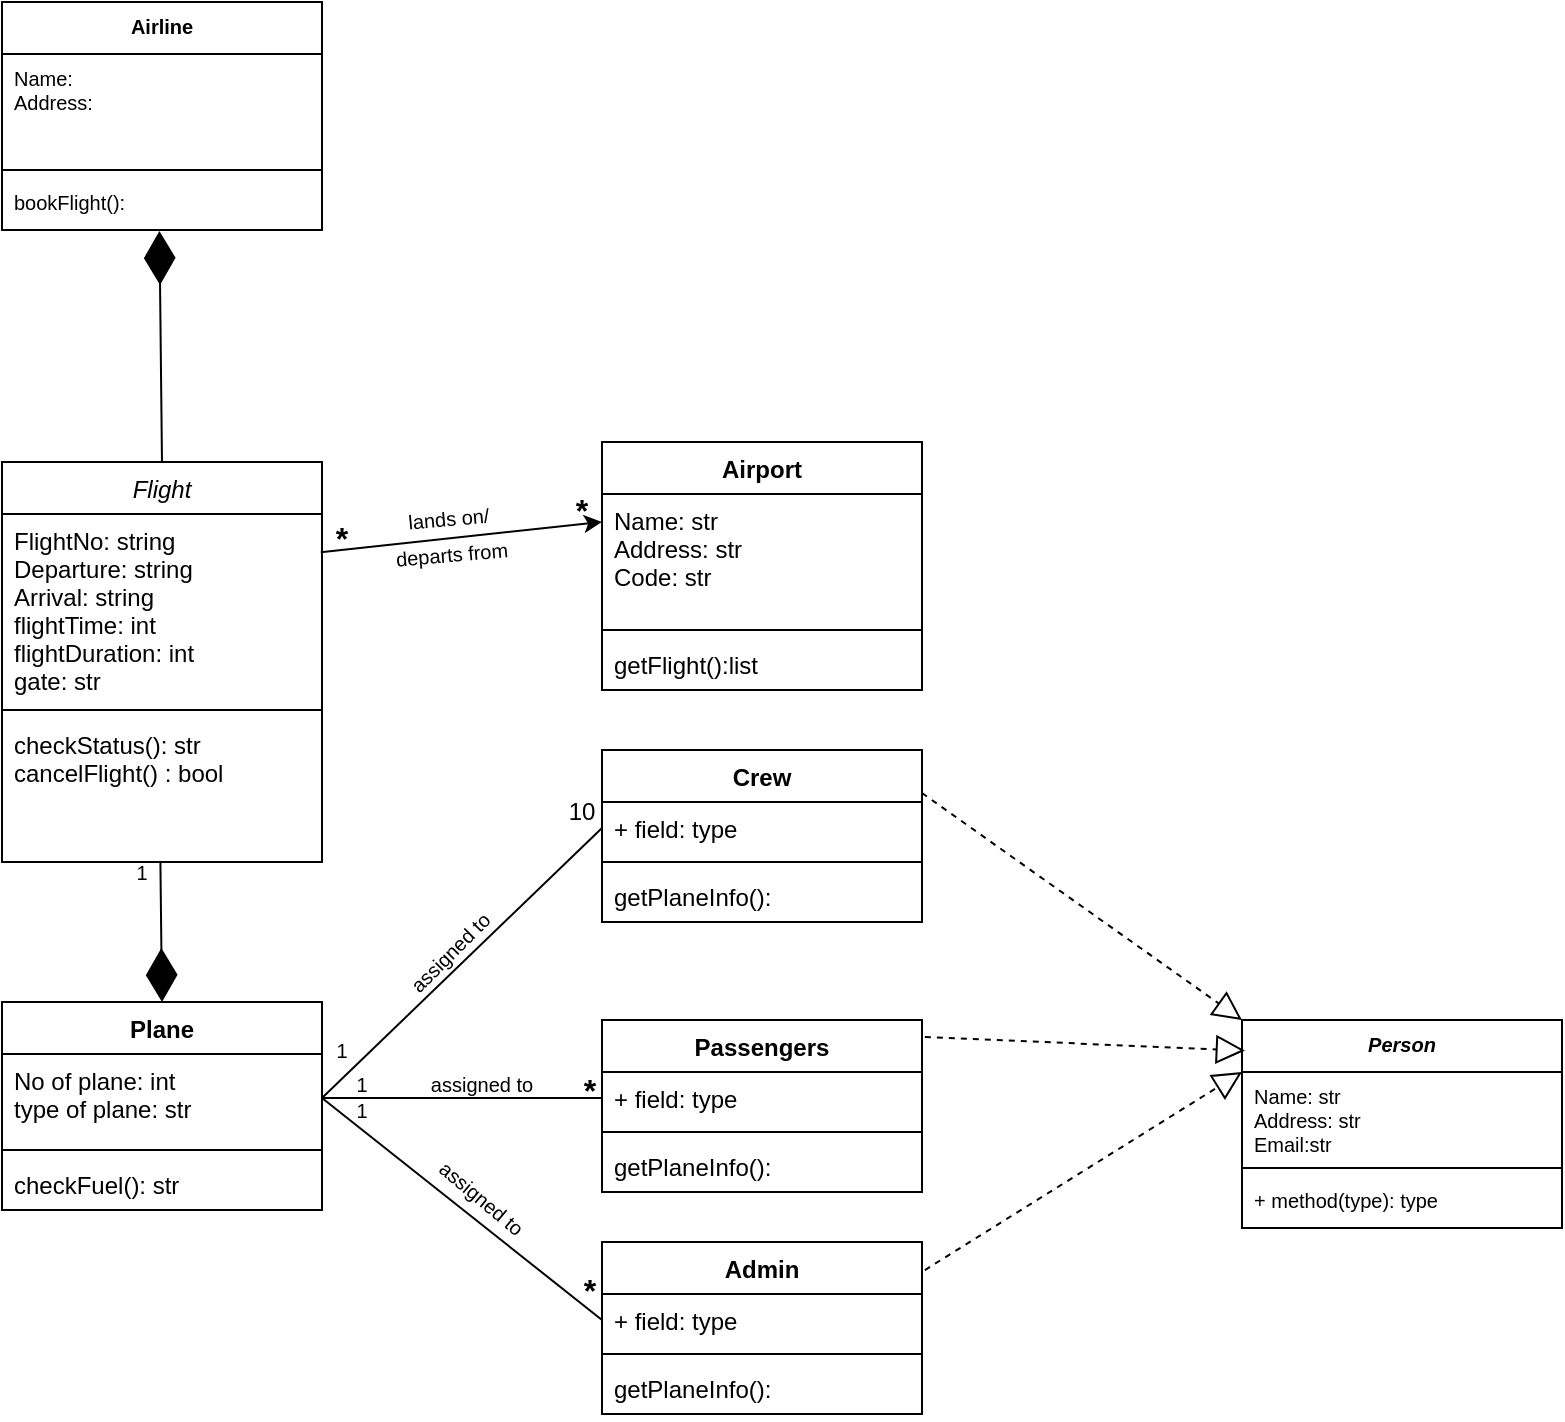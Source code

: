 <mxfile version="20.3.0" type="device"><diagram id="C5RBs43oDa-KdzZeNtuy" name="Page-1"><mxGraphModel dx="918" dy="721" grid="1" gridSize="10" guides="1" tooltips="1" connect="1" arrows="1" fold="1" page="1" pageScale="1" pageWidth="827" pageHeight="1169" math="0" shadow="0"><root><mxCell id="WIyWlLk6GJQsqaUBKTNV-0"/><mxCell id="WIyWlLk6GJQsqaUBKTNV-1" parent="WIyWlLk6GJQsqaUBKTNV-0"/><mxCell id="zkfFHV4jXpPFQw0GAbJ--0" value="Flight" style="swimlane;fontStyle=2;align=center;verticalAlign=top;childLayout=stackLayout;horizontal=1;startSize=26;horizontalStack=0;resizeParent=1;resizeLast=0;collapsible=1;marginBottom=0;rounded=0;shadow=0;strokeWidth=1;" parent="WIyWlLk6GJQsqaUBKTNV-1" vertex="1"><mxGeometry x="10" y="390" width="160" height="200" as="geometry"><mxRectangle x="230" y="140" width="160" height="26" as="alternateBounds"/></mxGeometry></mxCell><mxCell id="zkfFHV4jXpPFQw0GAbJ--1" value="FlightNo: string&#10;Departure: string&#10;Arrival: string&#10;flightTime: int&#10;flightDuration: int&#10;gate: str" style="text;align=left;verticalAlign=top;spacingLeft=4;spacingRight=4;overflow=hidden;rotatable=0;points=[[0,0.5],[1,0.5]];portConstraint=eastwest;" parent="zkfFHV4jXpPFQw0GAbJ--0" vertex="1"><mxGeometry y="26" width="160" height="94" as="geometry"/></mxCell><mxCell id="zkfFHV4jXpPFQw0GAbJ--4" value="" style="line;html=1;strokeWidth=1;align=left;verticalAlign=middle;spacingTop=-1;spacingLeft=3;spacingRight=3;rotatable=0;labelPosition=right;points=[];portConstraint=eastwest;" parent="zkfFHV4jXpPFQw0GAbJ--0" vertex="1"><mxGeometry y="120" width="160" height="8" as="geometry"/></mxCell><mxCell id="zkfFHV4jXpPFQw0GAbJ--5" value="checkStatus(): str&#10;cancelFlight() : bool" style="text;align=left;verticalAlign=top;spacingLeft=4;spacingRight=4;overflow=hidden;rotatable=0;points=[[0,0.5],[1,0.5]];portConstraint=eastwest;" parent="zkfFHV4jXpPFQw0GAbJ--0" vertex="1"><mxGeometry y="128" width="160" height="72" as="geometry"/></mxCell><mxCell id="4zvNiLO8zwgeHdCFF5Tw-5" value="Plane" style="swimlane;fontStyle=1;align=center;verticalAlign=top;childLayout=stackLayout;horizontal=1;startSize=26;horizontalStack=0;resizeParent=1;resizeParentMax=0;resizeLast=0;collapsible=1;marginBottom=0;" vertex="1" parent="WIyWlLk6GJQsqaUBKTNV-1"><mxGeometry x="10" y="660" width="160" height="104" as="geometry"/></mxCell><mxCell id="4zvNiLO8zwgeHdCFF5Tw-6" value="No of plane: int&#10;type of plane: str" style="text;strokeColor=none;fillColor=none;align=left;verticalAlign=top;spacingLeft=4;spacingRight=4;overflow=hidden;rotatable=0;points=[[0,0.5],[1,0.5]];portConstraint=eastwest;" vertex="1" parent="4zvNiLO8zwgeHdCFF5Tw-5"><mxGeometry y="26" width="160" height="44" as="geometry"/></mxCell><mxCell id="4zvNiLO8zwgeHdCFF5Tw-7" value="" style="line;strokeWidth=1;fillColor=none;align=left;verticalAlign=middle;spacingTop=-1;spacingLeft=3;spacingRight=3;rotatable=0;labelPosition=right;points=[];portConstraint=eastwest;strokeColor=inherit;" vertex="1" parent="4zvNiLO8zwgeHdCFF5Tw-5"><mxGeometry y="70" width="160" height="8" as="geometry"/></mxCell><mxCell id="4zvNiLO8zwgeHdCFF5Tw-8" value="checkFuel(): str" style="text;strokeColor=none;fillColor=none;align=left;verticalAlign=top;spacingLeft=4;spacingRight=4;overflow=hidden;rotatable=0;points=[[0,0.5],[1,0.5]];portConstraint=eastwest;" vertex="1" parent="4zvNiLO8zwgeHdCFF5Tw-5"><mxGeometry y="78" width="160" height="26" as="geometry"/></mxCell><mxCell id="4zvNiLO8zwgeHdCFF5Tw-9" value="Crew" style="swimlane;fontStyle=1;align=center;verticalAlign=top;childLayout=stackLayout;horizontal=1;startSize=26;horizontalStack=0;resizeParent=1;resizeParentMax=0;resizeLast=0;collapsible=1;marginBottom=0;" vertex="1" parent="WIyWlLk6GJQsqaUBKTNV-1"><mxGeometry x="310" y="534" width="160" height="86" as="geometry"/></mxCell><mxCell id="4zvNiLO8zwgeHdCFF5Tw-10" value="+ field: type" style="text;strokeColor=none;fillColor=none;align=left;verticalAlign=top;spacingLeft=4;spacingRight=4;overflow=hidden;rotatable=0;points=[[0,0.5],[1,0.5]];portConstraint=eastwest;" vertex="1" parent="4zvNiLO8zwgeHdCFF5Tw-9"><mxGeometry y="26" width="160" height="26" as="geometry"/></mxCell><mxCell id="4zvNiLO8zwgeHdCFF5Tw-11" value="" style="line;strokeWidth=1;fillColor=none;align=left;verticalAlign=middle;spacingTop=-1;spacingLeft=3;spacingRight=3;rotatable=0;labelPosition=right;points=[];portConstraint=eastwest;strokeColor=inherit;" vertex="1" parent="4zvNiLO8zwgeHdCFF5Tw-9"><mxGeometry y="52" width="160" height="8" as="geometry"/></mxCell><mxCell id="4zvNiLO8zwgeHdCFF5Tw-12" value="getPlaneInfo():" style="text;strokeColor=none;fillColor=none;align=left;verticalAlign=top;spacingLeft=4;spacingRight=4;overflow=hidden;rotatable=0;points=[[0,0.5],[1,0.5]];portConstraint=eastwest;" vertex="1" parent="4zvNiLO8zwgeHdCFF5Tw-9"><mxGeometry y="60" width="160" height="26" as="geometry"/></mxCell><mxCell id="4zvNiLO8zwgeHdCFF5Tw-13" value="Passengers" style="swimlane;fontStyle=1;align=center;verticalAlign=top;childLayout=stackLayout;horizontal=1;startSize=26;horizontalStack=0;resizeParent=1;resizeParentMax=0;resizeLast=0;collapsible=1;marginBottom=0;" vertex="1" parent="WIyWlLk6GJQsqaUBKTNV-1"><mxGeometry x="310" y="669" width="160" height="86" as="geometry"/></mxCell><mxCell id="4zvNiLO8zwgeHdCFF5Tw-14" value="+ field: type" style="text;strokeColor=none;fillColor=none;align=left;verticalAlign=top;spacingLeft=4;spacingRight=4;overflow=hidden;rotatable=0;points=[[0,0.5],[1,0.5]];portConstraint=eastwest;" vertex="1" parent="4zvNiLO8zwgeHdCFF5Tw-13"><mxGeometry y="26" width="160" height="26" as="geometry"/></mxCell><mxCell id="4zvNiLO8zwgeHdCFF5Tw-15" value="" style="line;strokeWidth=1;fillColor=none;align=left;verticalAlign=middle;spacingTop=-1;spacingLeft=3;spacingRight=3;rotatable=0;labelPosition=right;points=[];portConstraint=eastwest;strokeColor=inherit;" vertex="1" parent="4zvNiLO8zwgeHdCFF5Tw-13"><mxGeometry y="52" width="160" height="8" as="geometry"/></mxCell><mxCell id="4zvNiLO8zwgeHdCFF5Tw-16" value="getPlaneInfo():" style="text;strokeColor=none;fillColor=none;align=left;verticalAlign=top;spacingLeft=4;spacingRight=4;overflow=hidden;rotatable=0;points=[[0,0.5],[1,0.5]];portConstraint=eastwest;" vertex="1" parent="4zvNiLO8zwgeHdCFF5Tw-13"><mxGeometry y="60" width="160" height="26" as="geometry"/></mxCell><mxCell id="4zvNiLO8zwgeHdCFF5Tw-17" value="Admin" style="swimlane;fontStyle=1;align=center;verticalAlign=top;childLayout=stackLayout;horizontal=1;startSize=26;horizontalStack=0;resizeParent=1;resizeParentMax=0;resizeLast=0;collapsible=1;marginBottom=0;" vertex="1" parent="WIyWlLk6GJQsqaUBKTNV-1"><mxGeometry x="310" y="780" width="160" height="86" as="geometry"/></mxCell><mxCell id="4zvNiLO8zwgeHdCFF5Tw-18" value="+ field: type" style="text;strokeColor=none;fillColor=none;align=left;verticalAlign=top;spacingLeft=4;spacingRight=4;overflow=hidden;rotatable=0;points=[[0,0.5],[1,0.5]];portConstraint=eastwest;" vertex="1" parent="4zvNiLO8zwgeHdCFF5Tw-17"><mxGeometry y="26" width="160" height="26" as="geometry"/></mxCell><mxCell id="4zvNiLO8zwgeHdCFF5Tw-19" value="" style="line;strokeWidth=1;fillColor=none;align=left;verticalAlign=middle;spacingTop=-1;spacingLeft=3;spacingRight=3;rotatable=0;labelPosition=right;points=[];portConstraint=eastwest;strokeColor=inherit;" vertex="1" parent="4zvNiLO8zwgeHdCFF5Tw-17"><mxGeometry y="52" width="160" height="8" as="geometry"/></mxCell><mxCell id="4zvNiLO8zwgeHdCFF5Tw-20" value="getPlaneInfo():" style="text;strokeColor=none;fillColor=none;align=left;verticalAlign=top;spacingLeft=4;spacingRight=4;overflow=hidden;rotatable=0;points=[[0,0.5],[1,0.5]];portConstraint=eastwest;" vertex="1" parent="4zvNiLO8zwgeHdCFF5Tw-17"><mxGeometry y="60" width="160" height="26" as="geometry"/></mxCell><mxCell id="4zvNiLO8zwgeHdCFF5Tw-21" value="" style="endArrow=none;html=1;rounded=0;entryX=0;entryY=0.5;entryDx=0;entryDy=0;exitX=1;exitY=0.5;exitDx=0;exitDy=0;" edge="1" parent="WIyWlLk6GJQsqaUBKTNV-1" source="4zvNiLO8zwgeHdCFF5Tw-6" target="4zvNiLO8zwgeHdCFF5Tw-10"><mxGeometry width="50" height="50" relative="1" as="geometry"><mxPoint x="180" y="770" as="sourcePoint"/><mxPoint x="230" y="720" as="targetPoint"/></mxGeometry></mxCell><mxCell id="4zvNiLO8zwgeHdCFF5Tw-22" value="" style="endArrow=none;html=1;rounded=0;entryX=0;entryY=0.5;entryDx=0;entryDy=0;exitX=1;exitY=0.5;exitDx=0;exitDy=0;" edge="1" parent="WIyWlLk6GJQsqaUBKTNV-1" source="4zvNiLO8zwgeHdCFF5Tw-6" target="4zvNiLO8zwgeHdCFF5Tw-14"><mxGeometry width="50" height="50" relative="1" as="geometry"><mxPoint x="180" y="770" as="sourcePoint"/><mxPoint x="230" y="720" as="targetPoint"/></mxGeometry></mxCell><mxCell id="4zvNiLO8zwgeHdCFF5Tw-23" value="" style="endArrow=none;html=1;rounded=0;entryX=0;entryY=0.5;entryDx=0;entryDy=0;exitX=1;exitY=0.5;exitDx=0;exitDy=0;" edge="1" parent="WIyWlLk6GJQsqaUBKTNV-1" source="4zvNiLO8zwgeHdCFF5Tw-6" target="4zvNiLO8zwgeHdCFF5Tw-18"><mxGeometry width="50" height="50" relative="1" as="geometry"><mxPoint x="180" y="770" as="sourcePoint"/><mxPoint x="230" y="720" as="targetPoint"/></mxGeometry></mxCell><mxCell id="4zvNiLO8zwgeHdCFF5Tw-27" value="10" style="text;html=1;strokeColor=none;fillColor=none;align=center;verticalAlign=middle;whiteSpace=wrap;rounded=0;" vertex="1" parent="WIyWlLk6GJQsqaUBKTNV-1"><mxGeometry x="270" y="550" width="60" height="30" as="geometry"/></mxCell><mxCell id="4zvNiLO8zwgeHdCFF5Tw-29" value="Airport" style="swimlane;fontStyle=1;align=center;verticalAlign=top;childLayout=stackLayout;horizontal=1;startSize=26;horizontalStack=0;resizeParent=1;resizeParentMax=0;resizeLast=0;collapsible=1;marginBottom=0;" vertex="1" parent="WIyWlLk6GJQsqaUBKTNV-1"><mxGeometry x="310" y="380" width="160" height="124" as="geometry"/></mxCell><mxCell id="4zvNiLO8zwgeHdCFF5Tw-30" value="Name: str&#10;Address: str&#10;Code: str" style="text;strokeColor=none;fillColor=none;align=left;verticalAlign=top;spacingLeft=4;spacingRight=4;overflow=hidden;rotatable=0;points=[[0,0.5],[1,0.5]];portConstraint=eastwest;" vertex="1" parent="4zvNiLO8zwgeHdCFF5Tw-29"><mxGeometry y="26" width="160" height="64" as="geometry"/></mxCell><mxCell id="4zvNiLO8zwgeHdCFF5Tw-31" value="" style="line;strokeWidth=1;fillColor=none;align=left;verticalAlign=middle;spacingTop=-1;spacingLeft=3;spacingRight=3;rotatable=0;labelPosition=right;points=[];portConstraint=eastwest;strokeColor=inherit;" vertex="1" parent="4zvNiLO8zwgeHdCFF5Tw-29"><mxGeometry y="90" width="160" height="8" as="geometry"/></mxCell><mxCell id="4zvNiLO8zwgeHdCFF5Tw-32" value="getFlight():list" style="text;strokeColor=none;fillColor=none;align=left;verticalAlign=top;spacingLeft=4;spacingRight=4;overflow=hidden;rotatable=0;points=[[0,0.5],[1,0.5]];portConstraint=eastwest;" vertex="1" parent="4zvNiLO8zwgeHdCFF5Tw-29"><mxGeometry y="98" width="160" height="26" as="geometry"/></mxCell><mxCell id="4zvNiLO8zwgeHdCFF5Tw-33" value="" style="endArrow=classic;html=1;rounded=0;entryX=0.625;entryY=0.769;entryDx=0;entryDy=0;exitX=0.996;exitY=0.203;exitDx=0;exitDy=0;exitPerimeter=0;entryPerimeter=0;" edge="1" parent="WIyWlLk6GJQsqaUBKTNV-1" source="zkfFHV4jXpPFQw0GAbJ--1" target="4zvNiLO8zwgeHdCFF5Tw-35"><mxGeometry width="50" height="50" relative="1" as="geometry"><mxPoint x="180" y="660" as="sourcePoint"/><mxPoint x="230" y="610" as="targetPoint"/></mxGeometry></mxCell><mxCell id="4zvNiLO8zwgeHdCFF5Tw-34" value="*" style="text;align=center;fontStyle=1;verticalAlign=middle;spacingLeft=3;spacingRight=3;strokeColor=none;rotatable=0;points=[[0,0.5],[1,0.5]];portConstraint=eastwest;fontSize=16;" vertex="1" parent="WIyWlLk6GJQsqaUBKTNV-1"><mxGeometry x="140" y="414" width="80" height="26" as="geometry"/></mxCell><mxCell id="4zvNiLO8zwgeHdCFF5Tw-35" value="*" style="text;align=center;fontStyle=1;verticalAlign=middle;spacingLeft=3;spacingRight=3;strokeColor=none;rotatable=0;points=[[0,0.5],[1,0.5]];portConstraint=eastwest;fontSize=16;" vertex="1" parent="WIyWlLk6GJQsqaUBKTNV-1"><mxGeometry x="260" y="400" width="80" height="26" as="geometry"/></mxCell><mxCell id="4zvNiLO8zwgeHdCFF5Tw-37" value="&lt;font style=&quot;font-size: 10px;&quot;&gt;lands on/&lt;br&gt;departs from&lt;br&gt;&lt;/font&gt;" style="text;html=1;strokeColor=none;fillColor=none;align=center;verticalAlign=middle;whiteSpace=wrap;rounded=0;fontSize=15;rotation=-5;" vertex="1" parent="WIyWlLk6GJQsqaUBKTNV-1"><mxGeometry x="204" y="410" width="60" height="30" as="geometry"/></mxCell><mxCell id="4zvNiLO8zwgeHdCFF5Tw-39" value="assigned to" style="text;html=1;strokeColor=none;fillColor=none;align=center;verticalAlign=middle;whiteSpace=wrap;rounded=0;fontSize=10;rotation=-45;" vertex="1" parent="WIyWlLk6GJQsqaUBKTNV-1"><mxGeometry x="204" y="620" width="60" height="30" as="geometry"/></mxCell><mxCell id="4zvNiLO8zwgeHdCFF5Tw-40" value="*" style="text;align=center;fontStyle=1;verticalAlign=middle;spacingLeft=3;spacingRight=3;strokeColor=none;rotatable=0;points=[[0,0.5],[1,0.5]];portConstraint=eastwest;fontSize=16;" vertex="1" parent="WIyWlLk6GJQsqaUBKTNV-1"><mxGeometry x="264" y="690" width="80" height="26" as="geometry"/></mxCell><mxCell id="4zvNiLO8zwgeHdCFF5Tw-44" value="*" style="text;align=center;fontStyle=1;verticalAlign=middle;spacingLeft=3;spacingRight=3;strokeColor=none;rotatable=0;points=[[0,0.5],[1,0.5]];portConstraint=eastwest;fontSize=16;" vertex="1" parent="WIyWlLk6GJQsqaUBKTNV-1"><mxGeometry x="264" y="790" width="80" height="26" as="geometry"/></mxCell><mxCell id="4zvNiLO8zwgeHdCFF5Tw-45" value="assigned to" style="text;html=1;strokeColor=none;fillColor=none;align=center;verticalAlign=middle;whiteSpace=wrap;rounded=0;fontSize=10;rotation=0;" vertex="1" parent="WIyWlLk6GJQsqaUBKTNV-1"><mxGeometry x="220" y="686" width="60" height="30" as="geometry"/></mxCell><mxCell id="4zvNiLO8zwgeHdCFF5Tw-46" value="assigned to" style="text;html=1;strokeColor=none;fillColor=none;align=center;verticalAlign=middle;whiteSpace=wrap;rounded=0;fontSize=10;rotation=40;" vertex="1" parent="WIyWlLk6GJQsqaUBKTNV-1"><mxGeometry x="220" y="743" width="60" height="30" as="geometry"/></mxCell><mxCell id="4zvNiLO8zwgeHdCFF5Tw-47" value="Person" style="swimlane;fontStyle=3;align=center;verticalAlign=top;childLayout=stackLayout;horizontal=1;startSize=26;horizontalStack=0;resizeParent=1;resizeParentMax=0;resizeLast=0;collapsible=1;marginBottom=0;fontSize=10;" vertex="1" parent="WIyWlLk6GJQsqaUBKTNV-1"><mxGeometry x="630" y="669" width="160" height="104" as="geometry"/></mxCell><mxCell id="4zvNiLO8zwgeHdCFF5Tw-48" value="Name: str&#10;Address: str&#10;Email:str" style="text;strokeColor=none;fillColor=none;align=left;verticalAlign=top;spacingLeft=4;spacingRight=4;overflow=hidden;rotatable=0;points=[[0,0.5],[1,0.5]];portConstraint=eastwest;fontSize=10;" vertex="1" parent="4zvNiLO8zwgeHdCFF5Tw-47"><mxGeometry y="26" width="160" height="44" as="geometry"/></mxCell><mxCell id="4zvNiLO8zwgeHdCFF5Tw-49" value="" style="line;strokeWidth=1;fillColor=none;align=left;verticalAlign=middle;spacingTop=-1;spacingLeft=3;spacingRight=3;rotatable=0;labelPosition=right;points=[];portConstraint=eastwest;strokeColor=inherit;fontSize=10;" vertex="1" parent="4zvNiLO8zwgeHdCFF5Tw-47"><mxGeometry y="70" width="160" height="8" as="geometry"/></mxCell><mxCell id="4zvNiLO8zwgeHdCFF5Tw-50" value="+ method(type): type" style="text;strokeColor=none;fillColor=none;align=left;verticalAlign=top;spacingLeft=4;spacingRight=4;overflow=hidden;rotatable=0;points=[[0,0.5],[1,0.5]];portConstraint=eastwest;fontSize=10;" vertex="1" parent="4zvNiLO8zwgeHdCFF5Tw-47"><mxGeometry y="78" width="160" height="26" as="geometry"/></mxCell><mxCell id="4zvNiLO8zwgeHdCFF5Tw-54" value="" style="endArrow=block;dashed=1;endFill=0;endSize=12;html=1;rounded=0;fontSize=10;entryX=0;entryY=0;entryDx=0;entryDy=0;exitX=1;exitY=0.25;exitDx=0;exitDy=0;" edge="1" parent="WIyWlLk6GJQsqaUBKTNV-1" source="4zvNiLO8zwgeHdCFF5Tw-9" target="4zvNiLO8zwgeHdCFF5Tw-47"><mxGeometry width="160" relative="1" as="geometry"><mxPoint x="360" y="620" as="sourcePoint"/><mxPoint x="520" y="620" as="targetPoint"/></mxGeometry></mxCell><mxCell id="4zvNiLO8zwgeHdCFF5Tw-55" value="" style="endArrow=block;dashed=1;endFill=0;endSize=12;html=1;rounded=0;fontSize=10;entryX=0.009;entryY=0.147;entryDx=0;entryDy=0;entryPerimeter=0;exitX=1.009;exitY=0.099;exitDx=0;exitDy=0;exitPerimeter=0;" edge="1" parent="WIyWlLk6GJQsqaUBKTNV-1" source="4zvNiLO8zwgeHdCFF5Tw-13" target="4zvNiLO8zwgeHdCFF5Tw-47"><mxGeometry width="160" relative="1" as="geometry"><mxPoint x="360" y="620" as="sourcePoint"/><mxPoint x="520" y="620" as="targetPoint"/></mxGeometry></mxCell><mxCell id="4zvNiLO8zwgeHdCFF5Tw-56" value="" style="endArrow=block;dashed=1;endFill=0;endSize=12;html=1;rounded=0;fontSize=10;entryX=0;entryY=0.25;entryDx=0;entryDy=0;exitX=1.009;exitY=0.163;exitDx=0;exitDy=0;exitPerimeter=0;" edge="1" parent="WIyWlLk6GJQsqaUBKTNV-1" source="4zvNiLO8zwgeHdCFF5Tw-17" target="4zvNiLO8zwgeHdCFF5Tw-47"><mxGeometry width="160" relative="1" as="geometry"><mxPoint x="360" y="620" as="sourcePoint"/><mxPoint x="520" y="620" as="targetPoint"/></mxGeometry></mxCell><mxCell id="4zvNiLO8zwgeHdCFF5Tw-59" value="" style="endArrow=diamondThin;endFill=1;endSize=24;html=1;rounded=0;fontSize=10;strokeWidth=1;entryX=0.5;entryY=0;entryDx=0;entryDy=0;exitX=0.495;exitY=1;exitDx=0;exitDy=0;exitPerimeter=0;" edge="1" parent="WIyWlLk6GJQsqaUBKTNV-1" source="zkfFHV4jXpPFQw0GAbJ--5" target="4zvNiLO8zwgeHdCFF5Tw-5"><mxGeometry width="160" relative="1" as="geometry"><mxPoint x="10" y="730" as="sourcePoint"/><mxPoint x="-50" y="640" as="targetPoint"/></mxGeometry></mxCell><mxCell id="4zvNiLO8zwgeHdCFF5Tw-60" value="1" style="text;html=1;strokeColor=none;fillColor=none;align=center;verticalAlign=middle;whiteSpace=wrap;rounded=0;fontSize=10;" vertex="1" parent="WIyWlLk6GJQsqaUBKTNV-1"><mxGeometry x="50" y="580" width="60" height="30" as="geometry"/></mxCell><mxCell id="4zvNiLO8zwgeHdCFF5Tw-61" value="1" style="text;html=1;strokeColor=none;fillColor=none;align=center;verticalAlign=middle;whiteSpace=wrap;rounded=0;fontSize=10;" vertex="1" parent="WIyWlLk6GJQsqaUBKTNV-1"><mxGeometry x="150" y="669" width="60" height="30" as="geometry"/></mxCell><mxCell id="4zvNiLO8zwgeHdCFF5Tw-62" value="1" style="text;html=1;strokeColor=none;fillColor=none;align=center;verticalAlign=middle;whiteSpace=wrap;rounded=0;fontSize=10;" vertex="1" parent="WIyWlLk6GJQsqaUBKTNV-1"><mxGeometry x="160" y="686" width="60" height="30" as="geometry"/></mxCell><mxCell id="4zvNiLO8zwgeHdCFF5Tw-63" value="1" style="text;html=1;strokeColor=none;fillColor=none;align=center;verticalAlign=middle;whiteSpace=wrap;rounded=0;fontSize=10;" vertex="1" parent="WIyWlLk6GJQsqaUBKTNV-1"><mxGeometry x="160" y="699" width="60" height="30" as="geometry"/></mxCell><mxCell id="4zvNiLO8zwgeHdCFF5Tw-64" value="Airline" style="swimlane;fontStyle=1;align=center;verticalAlign=top;childLayout=stackLayout;horizontal=1;startSize=26;horizontalStack=0;resizeParent=1;resizeParentMax=0;resizeLast=0;collapsible=1;marginBottom=0;fontSize=10;" vertex="1" parent="WIyWlLk6GJQsqaUBKTNV-1"><mxGeometry x="10" y="160" width="160" height="114" as="geometry"/></mxCell><mxCell id="4zvNiLO8zwgeHdCFF5Tw-65" value="Name:&#10;Address:" style="text;strokeColor=none;fillColor=none;align=left;verticalAlign=top;spacingLeft=4;spacingRight=4;overflow=hidden;rotatable=0;points=[[0,0.5],[1,0.5]];portConstraint=eastwest;fontSize=10;" vertex="1" parent="4zvNiLO8zwgeHdCFF5Tw-64"><mxGeometry y="26" width="160" height="54" as="geometry"/></mxCell><mxCell id="4zvNiLO8zwgeHdCFF5Tw-66" value="" style="line;strokeWidth=1;fillColor=none;align=left;verticalAlign=middle;spacingTop=-1;spacingLeft=3;spacingRight=3;rotatable=0;labelPosition=right;points=[];portConstraint=eastwest;strokeColor=inherit;fontSize=10;" vertex="1" parent="4zvNiLO8zwgeHdCFF5Tw-64"><mxGeometry y="80" width="160" height="8" as="geometry"/></mxCell><mxCell id="4zvNiLO8zwgeHdCFF5Tw-67" value="bookFlight():" style="text;strokeColor=none;fillColor=none;align=left;verticalAlign=top;spacingLeft=4;spacingRight=4;overflow=hidden;rotatable=0;points=[[0,0.5],[1,0.5]];portConstraint=eastwest;fontSize=10;" vertex="1" parent="4zvNiLO8zwgeHdCFF5Tw-64"><mxGeometry y="88" width="160" height="26" as="geometry"/></mxCell><mxCell id="4zvNiLO8zwgeHdCFF5Tw-68" value="" style="endArrow=diamondThin;endFill=1;endSize=24;html=1;rounded=0;strokeWidth=1;fontSize=10;entryX=0.492;entryY=1.019;entryDx=0;entryDy=0;entryPerimeter=0;exitX=0.5;exitY=0;exitDx=0;exitDy=0;" edge="1" parent="WIyWlLk6GJQsqaUBKTNV-1" source="zkfFHV4jXpPFQw0GAbJ--0" target="4zvNiLO8zwgeHdCFF5Tw-67"><mxGeometry width="160" relative="1" as="geometry"><mxPoint x="310" y="310" as="sourcePoint"/><mxPoint x="470" y="310" as="targetPoint"/></mxGeometry></mxCell></root></mxGraphModel></diagram></mxfile>